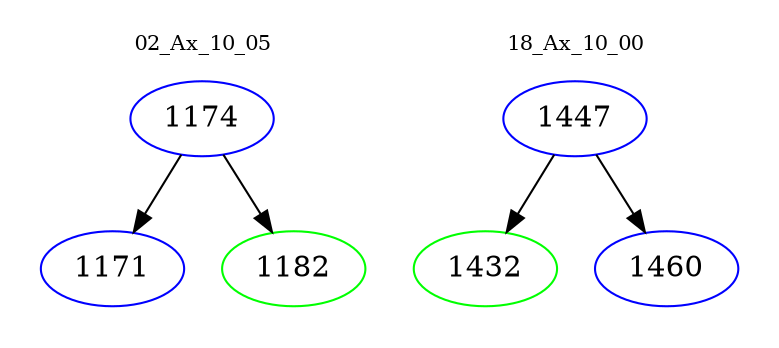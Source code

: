 digraph{
subgraph cluster_0 {
color = white
label = "02_Ax_10_05";
fontsize=10;
T0_1174 [label="1174", color="blue"]
T0_1174 -> T0_1171 [color="black"]
T0_1171 [label="1171", color="blue"]
T0_1174 -> T0_1182 [color="black"]
T0_1182 [label="1182", color="green"]
}
subgraph cluster_1 {
color = white
label = "18_Ax_10_00";
fontsize=10;
T1_1447 [label="1447", color="blue"]
T1_1447 -> T1_1432 [color="black"]
T1_1432 [label="1432", color="green"]
T1_1447 -> T1_1460 [color="black"]
T1_1460 [label="1460", color="blue"]
}
}
